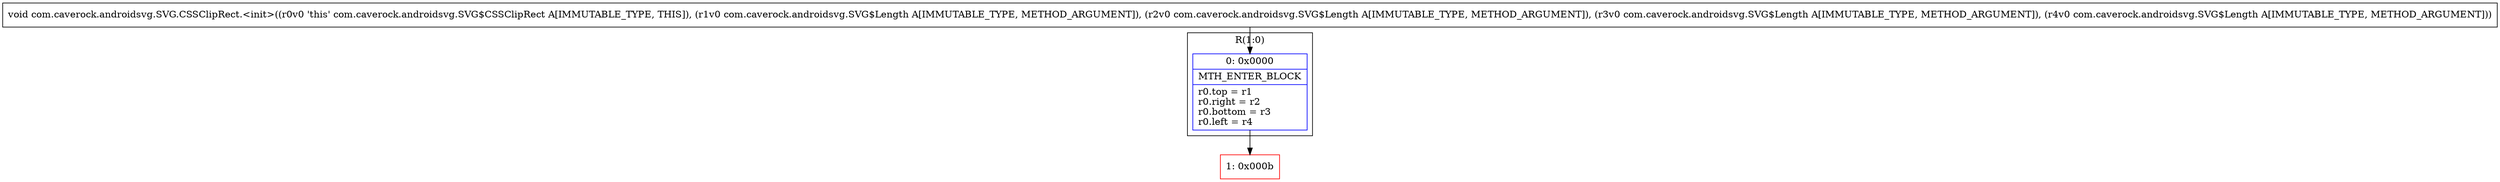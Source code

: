 digraph "CFG forcom.caverock.androidsvg.SVG.CSSClipRect.\<init\>(Lcom\/caverock\/androidsvg\/SVG$Length;Lcom\/caverock\/androidsvg\/SVG$Length;Lcom\/caverock\/androidsvg\/SVG$Length;Lcom\/caverock\/androidsvg\/SVG$Length;)V" {
subgraph cluster_Region_978841864 {
label = "R(1:0)";
node [shape=record,color=blue];
Node_0 [shape=record,label="{0\:\ 0x0000|MTH_ENTER_BLOCK\l|r0.top = r1\lr0.right = r2\lr0.bottom = r3\lr0.left = r4\l}"];
}
Node_1 [shape=record,color=red,label="{1\:\ 0x000b}"];
MethodNode[shape=record,label="{void com.caverock.androidsvg.SVG.CSSClipRect.\<init\>((r0v0 'this' com.caverock.androidsvg.SVG$CSSClipRect A[IMMUTABLE_TYPE, THIS]), (r1v0 com.caverock.androidsvg.SVG$Length A[IMMUTABLE_TYPE, METHOD_ARGUMENT]), (r2v0 com.caverock.androidsvg.SVG$Length A[IMMUTABLE_TYPE, METHOD_ARGUMENT]), (r3v0 com.caverock.androidsvg.SVG$Length A[IMMUTABLE_TYPE, METHOD_ARGUMENT]), (r4v0 com.caverock.androidsvg.SVG$Length A[IMMUTABLE_TYPE, METHOD_ARGUMENT])) }"];
MethodNode -> Node_0;
Node_0 -> Node_1;
}


